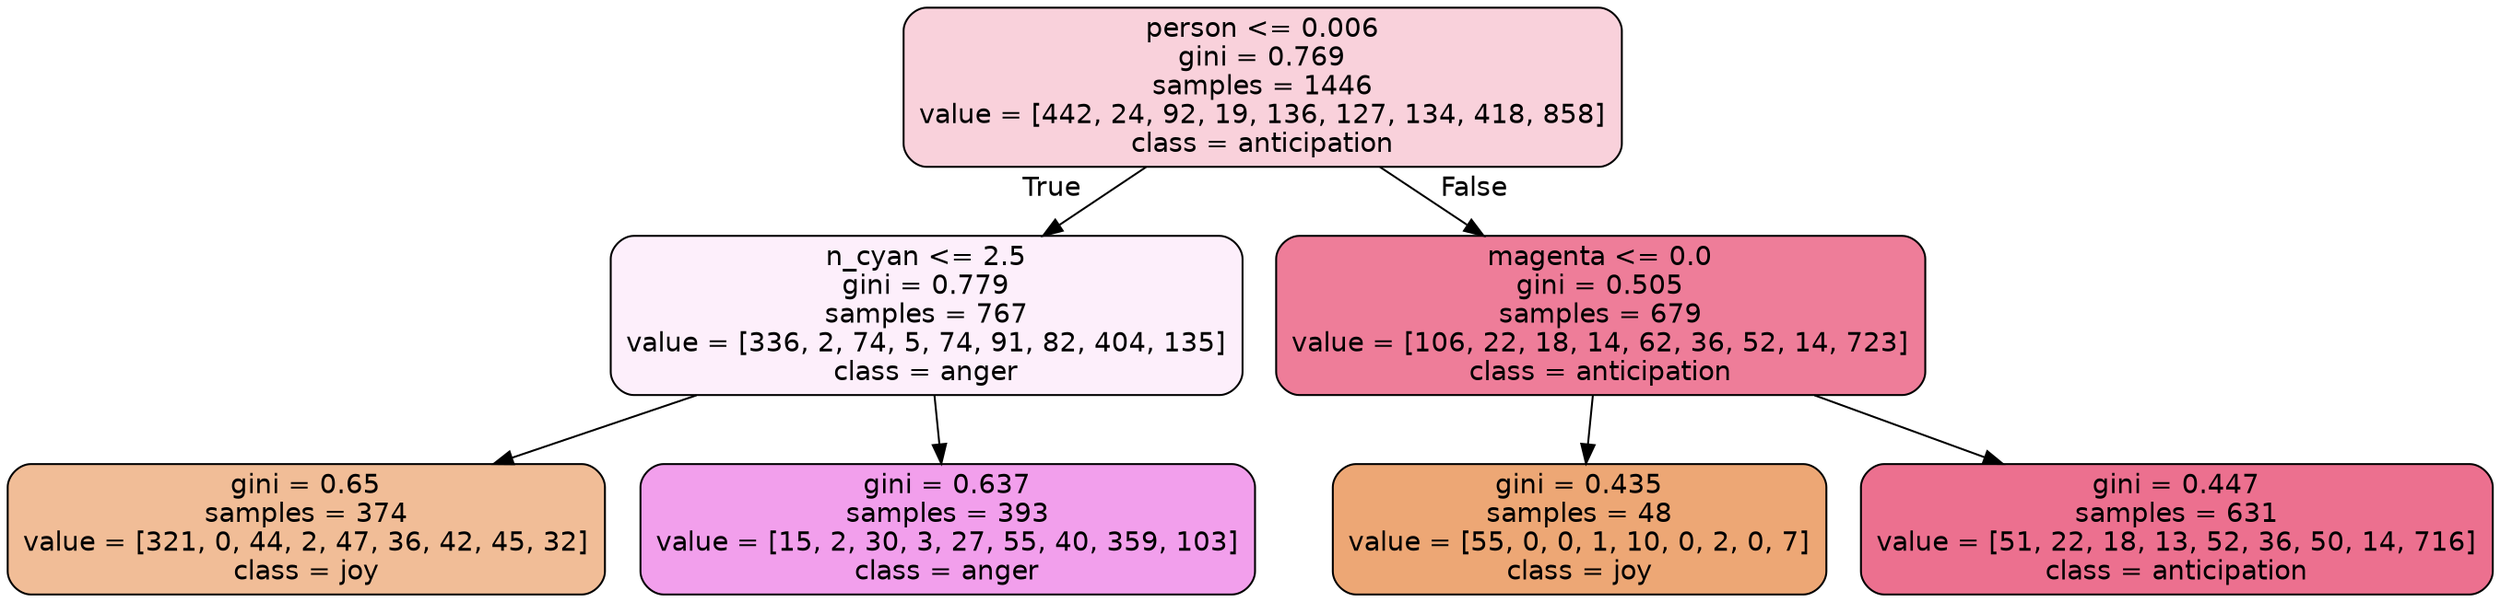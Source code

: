 digraph Tree {
node [shape=box, style="filled, rounded", color="black", fontname=helvetica] ;
edge [fontname=helvetica] ;
0 [label="person <= 0.006\ngini = 0.769\nsamples = 1446\nvalue = [442, 24, 92, 19, 136, 127, 134, 418, 858]\nclass = anticipation", fillcolor="#e539643b"] ;
1 [label="n_cyan <= 2.5\ngini = 0.779\nsamples = 767\nvalue = [336, 2, 74, 5, 74, 91, 82, 404, 135]\nclass = anger", fillcolor="#e539d714"] ;
0 -> 1 [labeldistance=2.5, labelangle=45, headlabel="True"] ;
2 [label="gini = 0.65\nsamples = 374\nvalue = [321, 0, 44, 2, 47, 36, 42, 45, 32]\nclass = joy", fillcolor="#e5813986"] ;
1 -> 2 ;
3 [label="gini = 0.637\nsamples = 393\nvalue = [15, 2, 30, 3, 27, 55, 40, 359, 103]\nclass = anger", fillcolor="#e539d77b"] ;
1 -> 3 ;
4 [label="magenta <= 0.0\ngini = 0.505\nsamples = 679\nvalue = [106, 22, 18, 14, 62, 36, 52, 14, 723]\nclass = anticipation", fillcolor="#e53964a7"] ;
0 -> 4 [labeldistance=2.5, labelangle=-45, headlabel="False"] ;
5 [label="gini = 0.435\nsamples = 48\nvalue = [55, 0, 0, 1, 10, 0, 2, 0, 7]\nclass = joy", fillcolor="#e58139b1"] ;
4 -> 5 ;
6 [label="gini = 0.447\nsamples = 631\nvalue = [51, 22, 18, 13, 52, 36, 50, 14, 716]\nclass = anticipation", fillcolor="#e53964b8"] ;
4 -> 6 ;
}